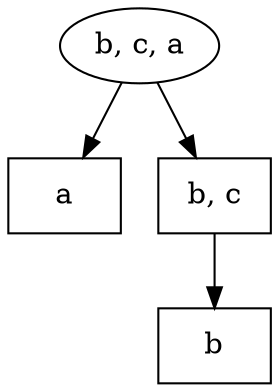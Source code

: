 // None
digraph {
	0 [label="b, c, a"]
	1 [label="a",shape=box]
	2 [label="b, c",shape=box]
	3 [label="b",shape=box]
	0 -> 1 []
	0 -> 2 []
	2 -> 3 []
}
